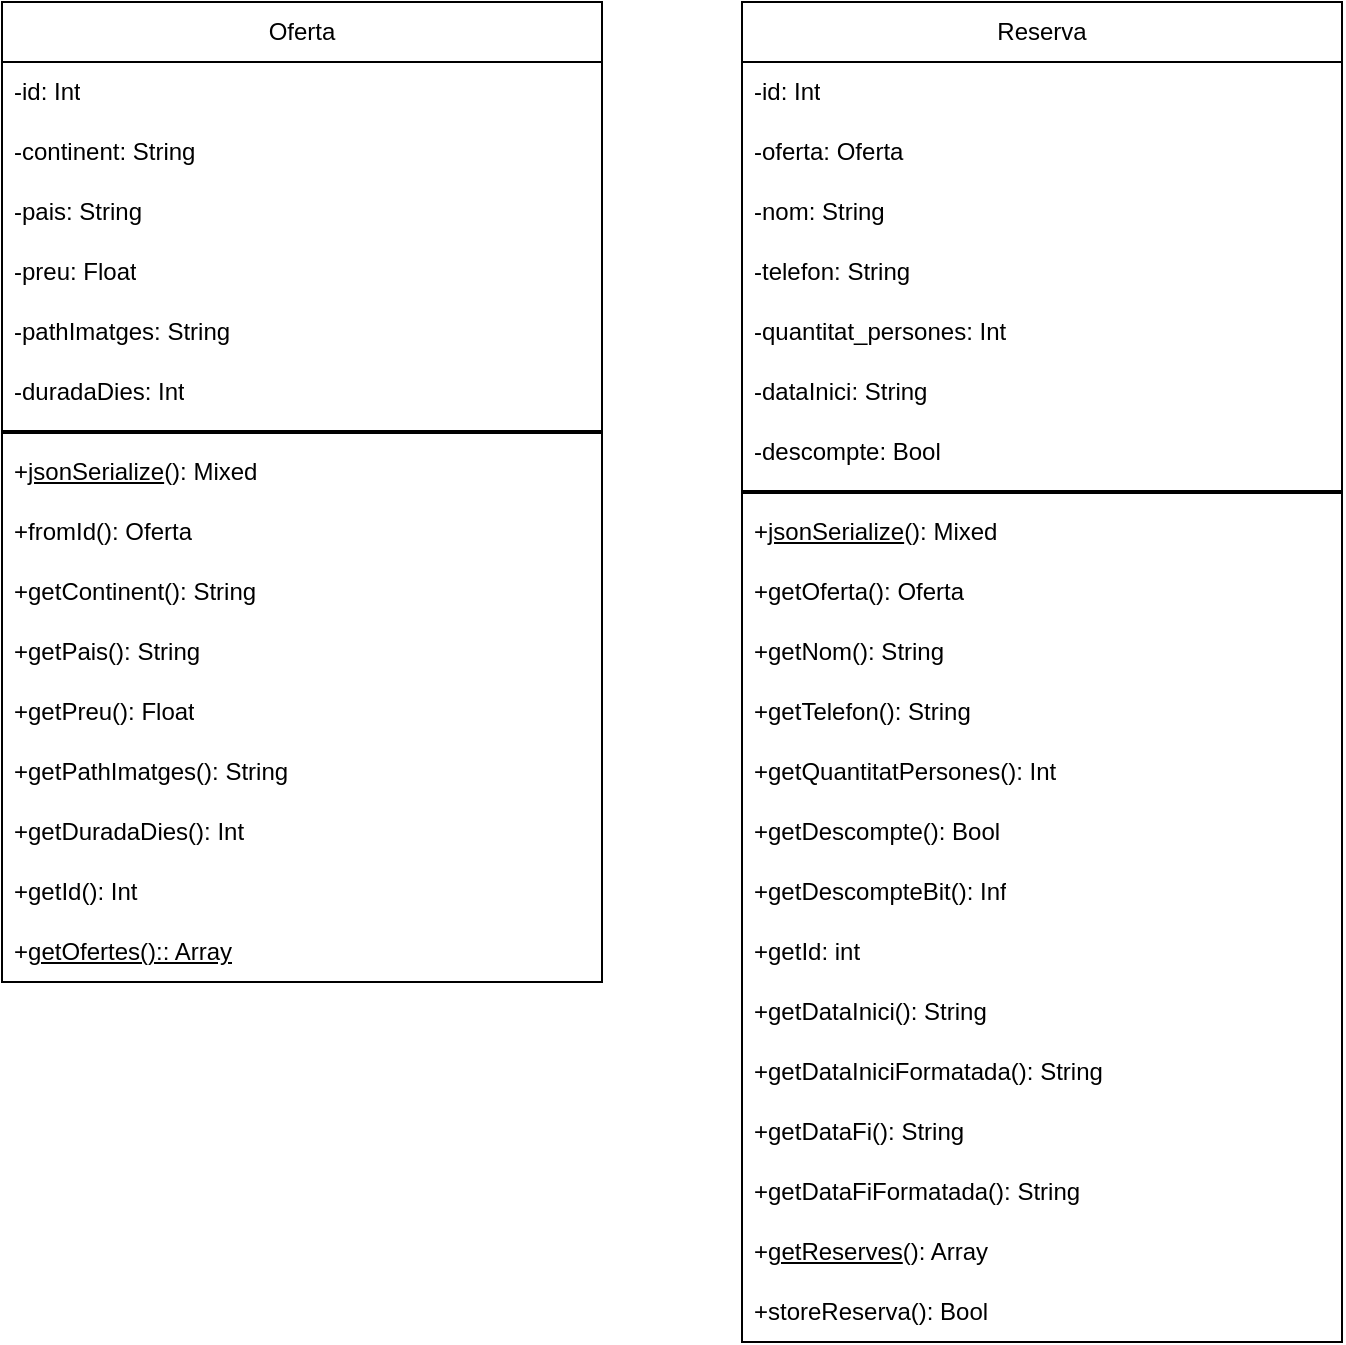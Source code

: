 <mxfile>
    <diagram id="dw7uhr7jElwgi_MGgkrP" name="Page-1">
        <mxGraphModel dx="228" dy="423" grid="1" gridSize="10" guides="1" tooltips="1" connect="1" arrows="1" fold="1" page="1" pageScale="1" pageWidth="850" pageHeight="1100" math="0" shadow="0">
            <root>
                <mxCell id="0"/>
                <mxCell id="1" parent="0"/>
                <mxCell id="2" value="Oferta" style="swimlane;fontStyle=0;childLayout=stackLayout;horizontal=1;startSize=30;horizontalStack=0;resizeParent=1;resizeParentMax=0;resizeLast=0;collapsible=1;marginBottom=0;whiteSpace=wrap;html=1;" parent="1" vertex="1">
                    <mxGeometry x="110" y="155" width="300" height="490" as="geometry"/>
                </mxCell>
                <mxCell id="3" value="-id: Int" style="text;strokeColor=none;fillColor=none;align=left;verticalAlign=middle;spacingLeft=4;spacingRight=4;overflow=hidden;points=[[0,0.5],[1,0.5]];portConstraint=eastwest;rotatable=0;whiteSpace=wrap;html=1;" parent="2" vertex="1">
                    <mxGeometry y="30" width="300" height="30" as="geometry"/>
                </mxCell>
                <mxCell id="4" value="-continent: String" style="text;strokeColor=none;fillColor=none;align=left;verticalAlign=middle;spacingLeft=4;spacingRight=4;overflow=hidden;points=[[0,0.5],[1,0.5]];portConstraint=eastwest;rotatable=0;whiteSpace=wrap;html=1;" parent="2" vertex="1">
                    <mxGeometry y="60" width="300" height="30" as="geometry"/>
                </mxCell>
                <mxCell id="5" value="-pais: String" style="text;strokeColor=none;fillColor=none;align=left;verticalAlign=middle;spacingLeft=4;spacingRight=4;overflow=hidden;points=[[0,0.5],[1,0.5]];portConstraint=eastwest;rotatable=0;whiteSpace=wrap;html=1;" parent="2" vertex="1">
                    <mxGeometry y="90" width="300" height="30" as="geometry"/>
                </mxCell>
                <mxCell id="6" value="-preu: Float" style="text;strokeColor=none;fillColor=none;align=left;verticalAlign=middle;spacingLeft=4;spacingRight=4;overflow=hidden;points=[[0,0.5],[1,0.5]];portConstraint=eastwest;rotatable=0;whiteSpace=wrap;html=1;" parent="2" vertex="1">
                    <mxGeometry y="120" width="300" height="30" as="geometry"/>
                </mxCell>
                <mxCell id="7" value="-pathImatges: String" style="text;strokeColor=none;fillColor=none;align=left;verticalAlign=middle;spacingLeft=4;spacingRight=4;overflow=hidden;points=[[0,0.5],[1,0.5]];portConstraint=eastwest;rotatable=0;whiteSpace=wrap;html=1;" parent="2" vertex="1">
                    <mxGeometry y="150" width="300" height="30" as="geometry"/>
                </mxCell>
                <mxCell id="8" value="-duradaDies: Int" style="text;strokeColor=none;fillColor=none;align=left;verticalAlign=middle;spacingLeft=4;spacingRight=4;overflow=hidden;points=[[0,0.5],[1,0.5]];portConstraint=eastwest;rotatable=0;whiteSpace=wrap;html=1;" parent="2" vertex="1">
                    <mxGeometry y="180" width="300" height="30" as="geometry"/>
                </mxCell>
                <mxCell id="10" value="" style="line;strokeWidth=2;html=1;" parent="2" vertex="1">
                    <mxGeometry y="210" width="300" height="10" as="geometry"/>
                </mxCell>
                <mxCell id="11" value="+&lt;u&gt;jsonSerialize&lt;/u&gt;(): Mixed" style="text;strokeColor=none;fillColor=none;align=left;verticalAlign=middle;spacingLeft=4;spacingRight=4;overflow=hidden;points=[[0,0.5],[1,0.5]];portConstraint=eastwest;rotatable=0;whiteSpace=wrap;html=1;" parent="2" vertex="1">
                    <mxGeometry y="220" width="300" height="30" as="geometry"/>
                </mxCell>
                <mxCell id="13" value="+fromId(): Oferta" style="text;strokeColor=none;fillColor=none;align=left;verticalAlign=middle;spacingLeft=4;spacingRight=4;overflow=hidden;points=[[0,0.5],[1,0.5]];portConstraint=eastwest;rotatable=0;whiteSpace=wrap;html=1;" parent="2" vertex="1">
                    <mxGeometry y="250" width="300" height="30" as="geometry"/>
                </mxCell>
                <mxCell id="12" value="+getContinent(): String" style="text;strokeColor=none;fillColor=none;align=left;verticalAlign=middle;spacingLeft=4;spacingRight=4;overflow=hidden;points=[[0,0.5],[1,0.5]];portConstraint=eastwest;rotatable=0;whiteSpace=wrap;html=1;" parent="2" vertex="1">
                    <mxGeometry y="280" width="300" height="30" as="geometry"/>
                </mxCell>
                <mxCell id="16" value="+getPais(): String" style="text;strokeColor=none;fillColor=none;align=left;verticalAlign=middle;spacingLeft=4;spacingRight=4;overflow=hidden;points=[[0,0.5],[1,0.5]];portConstraint=eastwest;rotatable=0;whiteSpace=wrap;html=1;" parent="2" vertex="1">
                    <mxGeometry y="310" width="300" height="30" as="geometry"/>
                </mxCell>
                <mxCell id="15" value="+getPreu(): Float" style="text;strokeColor=none;fillColor=none;align=left;verticalAlign=middle;spacingLeft=4;spacingRight=4;overflow=hidden;points=[[0,0.5],[1,0.5]];portConstraint=eastwest;rotatable=0;whiteSpace=wrap;html=1;" parent="2" vertex="1">
                    <mxGeometry y="340" width="300" height="30" as="geometry"/>
                </mxCell>
                <mxCell id="17" value="+getPathImatges(): String" style="text;strokeColor=none;fillColor=none;align=left;verticalAlign=middle;spacingLeft=4;spacingRight=4;overflow=hidden;points=[[0,0.5],[1,0.5]];portConstraint=eastwest;rotatable=0;whiteSpace=wrap;html=1;" parent="2" vertex="1">
                    <mxGeometry y="370" width="300" height="30" as="geometry"/>
                </mxCell>
                <mxCell id="30" value="+getDuradaDies(): Int" style="text;strokeColor=none;fillColor=none;align=left;verticalAlign=middle;spacingLeft=4;spacingRight=4;overflow=hidden;points=[[0,0.5],[1,0.5]];portConstraint=eastwest;rotatable=0;whiteSpace=wrap;html=1;" parent="2" vertex="1">
                    <mxGeometry y="400" width="300" height="30" as="geometry"/>
                </mxCell>
                <mxCell id="21" value="+getId(): Int" style="text;strokeColor=none;fillColor=none;align=left;verticalAlign=middle;spacingLeft=4;spacingRight=4;overflow=hidden;points=[[0,0.5],[1,0.5]];portConstraint=eastwest;rotatable=0;whiteSpace=wrap;html=1;" parent="2" vertex="1">
                    <mxGeometry y="430" width="300" height="30" as="geometry"/>
                </mxCell>
                <mxCell id="23" value="+&lt;u&gt;getOfertes():: Array&lt;/u&gt;" style="text;strokeColor=none;fillColor=none;align=left;verticalAlign=middle;spacingLeft=4;spacingRight=4;overflow=hidden;points=[[0,0.5],[1,0.5]];portConstraint=eastwest;rotatable=0;whiteSpace=wrap;html=1;" parent="2" vertex="1">
                    <mxGeometry y="460" width="300" height="30" as="geometry"/>
                </mxCell>
                <mxCell id="32" value="Reserva" style="swimlane;fontStyle=0;childLayout=stackLayout;horizontal=1;startSize=30;horizontalStack=0;resizeParent=1;resizeParentMax=0;resizeLast=0;collapsible=1;marginBottom=0;whiteSpace=wrap;html=1;" parent="1" vertex="1">
                    <mxGeometry x="480" y="155" width="300" height="670" as="geometry">
                        <mxRectangle x="410" y="155" width="90" height="30" as="alternateBounds"/>
                    </mxGeometry>
                </mxCell>
                <mxCell id="53" value="-id: Int" style="text;strokeColor=none;fillColor=none;align=left;verticalAlign=middle;spacingLeft=4;spacingRight=4;overflow=hidden;points=[[0,0.5],[1,0.5]];portConstraint=eastwest;rotatable=0;whiteSpace=wrap;html=1;" parent="32" vertex="1">
                    <mxGeometry y="30" width="300" height="30" as="geometry"/>
                </mxCell>
                <mxCell id="33" value="-oferta: Oferta" style="text;strokeColor=none;fillColor=none;align=left;verticalAlign=middle;spacingLeft=4;spacingRight=4;overflow=hidden;points=[[0,0.5],[1,0.5]];portConstraint=eastwest;rotatable=0;whiteSpace=wrap;html=1;" parent="32" vertex="1">
                    <mxGeometry y="60" width="300" height="30" as="geometry"/>
                </mxCell>
                <mxCell id="34" value="-nom: String" style="text;strokeColor=none;fillColor=none;align=left;verticalAlign=middle;spacingLeft=4;spacingRight=4;overflow=hidden;points=[[0,0.5],[1,0.5]];portConstraint=eastwest;rotatable=0;whiteSpace=wrap;html=1;" parent="32" vertex="1">
                    <mxGeometry y="90" width="300" height="30" as="geometry"/>
                </mxCell>
                <mxCell id="37" value="-telefon: String" style="text;strokeColor=none;fillColor=none;align=left;verticalAlign=middle;spacingLeft=4;spacingRight=4;overflow=hidden;points=[[0,0.5],[1,0.5]];portConstraint=eastwest;rotatable=0;whiteSpace=wrap;html=1;" parent="32" vertex="1">
                    <mxGeometry y="120" width="300" height="30" as="geometry"/>
                </mxCell>
                <mxCell id="38" value="-quantitat_persones: Int" style="text;strokeColor=none;fillColor=none;align=left;verticalAlign=middle;spacingLeft=4;spacingRight=4;overflow=hidden;points=[[0,0.5],[1,0.5]];portConstraint=eastwest;rotatable=0;whiteSpace=wrap;html=1;" parent="32" vertex="1">
                    <mxGeometry y="150" width="300" height="30" as="geometry"/>
                </mxCell>
                <mxCell id="35" value="-dataInici: String" style="text;strokeColor=none;fillColor=none;align=left;verticalAlign=middle;spacingLeft=4;spacingRight=4;overflow=hidden;points=[[0,0.5],[1,0.5]];portConstraint=eastwest;rotatable=0;whiteSpace=wrap;html=1;" parent="32" vertex="1">
                    <mxGeometry y="180" width="300" height="30" as="geometry"/>
                </mxCell>
                <mxCell id="40" value="-descompte: Bool" style="text;strokeColor=none;fillColor=none;align=left;verticalAlign=middle;spacingLeft=4;spacingRight=4;overflow=hidden;points=[[0,0.5],[1,0.5]];portConstraint=eastwest;rotatable=0;whiteSpace=wrap;html=1;" parent="32" vertex="1">
                    <mxGeometry y="210" width="300" height="30" as="geometry"/>
                </mxCell>
                <mxCell id="41" value="" style="line;strokeWidth=2;html=1;" parent="32" vertex="1">
                    <mxGeometry y="240" width="300" height="10" as="geometry"/>
                </mxCell>
                <mxCell id="42" value="+&lt;u&gt;jsonSerialize&lt;/u&gt;(): Mixed" style="text;strokeColor=none;fillColor=none;align=left;verticalAlign=middle;spacingLeft=4;spacingRight=4;overflow=hidden;points=[[0,0.5],[1,0.5]];portConstraint=eastwest;rotatable=0;whiteSpace=wrap;html=1;" parent="32" vertex="1">
                    <mxGeometry y="250" width="300" height="30" as="geometry"/>
                </mxCell>
                <mxCell id="43" value="+getOferta(): Oferta" style="text;strokeColor=none;fillColor=none;align=left;verticalAlign=middle;spacingLeft=4;spacingRight=4;overflow=hidden;points=[[0,0.5],[1,0.5]];portConstraint=eastwest;rotatable=0;whiteSpace=wrap;html=1;" parent="32" vertex="1">
                    <mxGeometry y="280" width="300" height="30" as="geometry"/>
                </mxCell>
                <mxCell id="44" value="+getNom(): String" style="text;strokeColor=none;fillColor=none;align=left;verticalAlign=middle;spacingLeft=4;spacingRight=4;overflow=hidden;points=[[0,0.5],[1,0.5]];portConstraint=eastwest;rotatable=0;whiteSpace=wrap;html=1;" parent="32" vertex="1">
                    <mxGeometry y="310" width="300" height="30" as="geometry"/>
                </mxCell>
                <mxCell id="45" value="+getTelefon(): String" style="text;strokeColor=none;fillColor=none;align=left;verticalAlign=middle;spacingLeft=4;spacingRight=4;overflow=hidden;points=[[0,0.5],[1,0.5]];portConstraint=eastwest;rotatable=0;whiteSpace=wrap;html=1;" parent="32" vertex="1">
                    <mxGeometry y="340" width="300" height="30" as="geometry"/>
                </mxCell>
                <mxCell id="46" value="+getQuantitatPersones(): Int" style="text;strokeColor=none;fillColor=none;align=left;verticalAlign=middle;spacingLeft=4;spacingRight=4;overflow=hidden;points=[[0,0.5],[1,0.5]];portConstraint=eastwest;rotatable=0;whiteSpace=wrap;html=1;" parent="32" vertex="1">
                    <mxGeometry y="370" width="300" height="30" as="geometry"/>
                </mxCell>
                <mxCell id="47" value="+getDescompte(): Bool" style="text;strokeColor=none;fillColor=none;align=left;verticalAlign=middle;spacingLeft=4;spacingRight=4;overflow=hidden;points=[[0,0.5],[1,0.5]];portConstraint=eastwest;rotatable=0;whiteSpace=wrap;html=1;" parent="32" vertex="1">
                    <mxGeometry y="400" width="300" height="30" as="geometry"/>
                </mxCell>
                <mxCell id="48" value="+getDescompteBit(): Inf" style="text;strokeColor=none;fillColor=none;align=left;verticalAlign=middle;spacingLeft=4;spacingRight=4;overflow=hidden;points=[[0,0.5],[1,0.5]];portConstraint=eastwest;rotatable=0;whiteSpace=wrap;html=1;" parent="32" vertex="1">
                    <mxGeometry y="430" width="300" height="30" as="geometry"/>
                </mxCell>
                <mxCell id="54" value="+getId: int" style="text;strokeColor=none;fillColor=none;align=left;verticalAlign=middle;spacingLeft=4;spacingRight=4;overflow=hidden;points=[[0,0.5],[1,0.5]];portConstraint=eastwest;rotatable=0;whiteSpace=wrap;html=1;" parent="32" vertex="1">
                    <mxGeometry y="460" width="300" height="30" as="geometry"/>
                </mxCell>
                <mxCell id="49" value="+getDataInici(): String" style="text;strokeColor=none;fillColor=none;align=left;verticalAlign=middle;spacingLeft=4;spacingRight=4;overflow=hidden;points=[[0,0.5],[1,0.5]];portConstraint=eastwest;rotatable=0;whiteSpace=wrap;html=1;" parent="32" vertex="1">
                    <mxGeometry y="490" width="300" height="30" as="geometry"/>
                </mxCell>
                <mxCell id="50" value="+getDataIniciFormatada(): String" style="text;strokeColor=none;fillColor=none;align=left;verticalAlign=middle;spacingLeft=4;spacingRight=4;overflow=hidden;points=[[0,0.5],[1,0.5]];portConstraint=eastwest;rotatable=0;whiteSpace=wrap;html=1;" parent="32" vertex="1">
                    <mxGeometry y="520" width="300" height="30" as="geometry"/>
                </mxCell>
                <mxCell id="55" value="+getDataFi(): String" style="text;strokeColor=none;fillColor=none;align=left;verticalAlign=middle;spacingLeft=4;spacingRight=4;overflow=hidden;points=[[0,0.5],[1,0.5]];portConstraint=eastwest;rotatable=0;whiteSpace=wrap;html=1;" vertex="1" parent="32">
                    <mxGeometry y="550" width="300" height="30" as="geometry"/>
                </mxCell>
                <mxCell id="56" value="+getDataFiFormatada(): String" style="text;strokeColor=none;fillColor=none;align=left;verticalAlign=middle;spacingLeft=4;spacingRight=4;overflow=hidden;points=[[0,0.5],[1,0.5]];portConstraint=eastwest;rotatable=0;whiteSpace=wrap;html=1;" vertex="1" parent="32">
                    <mxGeometry y="580" width="300" height="30" as="geometry"/>
                </mxCell>
                <mxCell id="51" value="+&lt;u&gt;getReserves&lt;/u&gt;(): Array" style="text;strokeColor=none;fillColor=none;align=left;verticalAlign=middle;spacingLeft=4;spacingRight=4;overflow=hidden;points=[[0,0.5],[1,0.5]];portConstraint=eastwest;rotatable=0;whiteSpace=wrap;html=1;" parent="32" vertex="1">
                    <mxGeometry y="610" width="300" height="30" as="geometry"/>
                </mxCell>
                <mxCell id="52" value="+storeReserva(): Bool" style="text;strokeColor=none;fillColor=none;align=left;verticalAlign=middle;spacingLeft=4;spacingRight=4;overflow=hidden;points=[[0,0.5],[1,0.5]];portConstraint=eastwest;rotatable=0;whiteSpace=wrap;html=1;" parent="32" vertex="1">
                    <mxGeometry y="640" width="300" height="30" as="geometry"/>
                </mxCell>
            </root>
        </mxGraphModel>
    </diagram>
</mxfile>